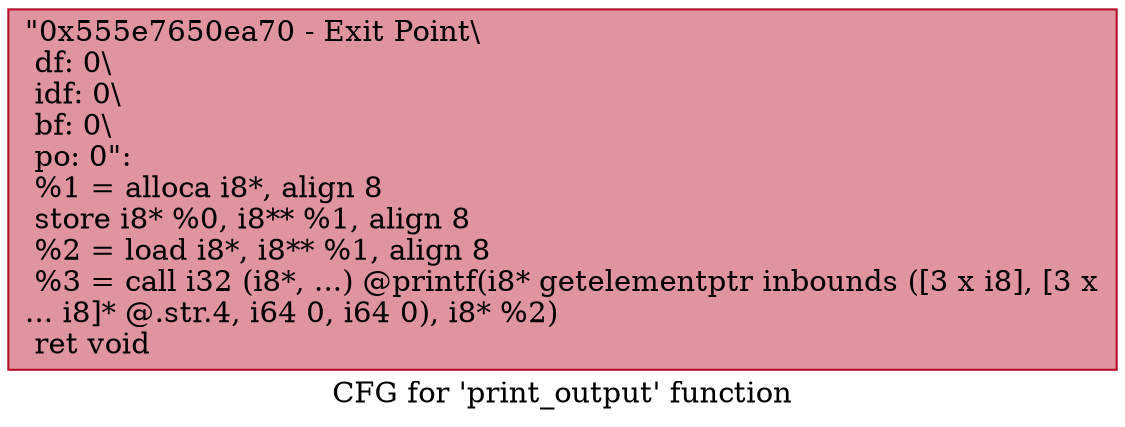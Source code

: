 digraph "CFG for 'print_output' function" {
	label="CFG for 'print_output' function";

	Node0x555e7650ea70 [shape=record,color="#b70d28ff", style=filled, fillcolor="#b70d2870",label="{\"0x555e7650ea70 - Exit Point\\\l df: 0\\\l idf: 0\\\l bf: 0\\\l po: 0\":\l  %1 = alloca i8*, align 8\l  store i8* %0, i8** %1, align 8\l  %2 = load i8*, i8** %1, align 8\l  %3 = call i32 (i8*, ...) @printf(i8* getelementptr inbounds ([3 x i8], [3 x\l... i8]* @.str.4, i64 0, i64 0), i8* %2)\l  ret void\l}"];
}
